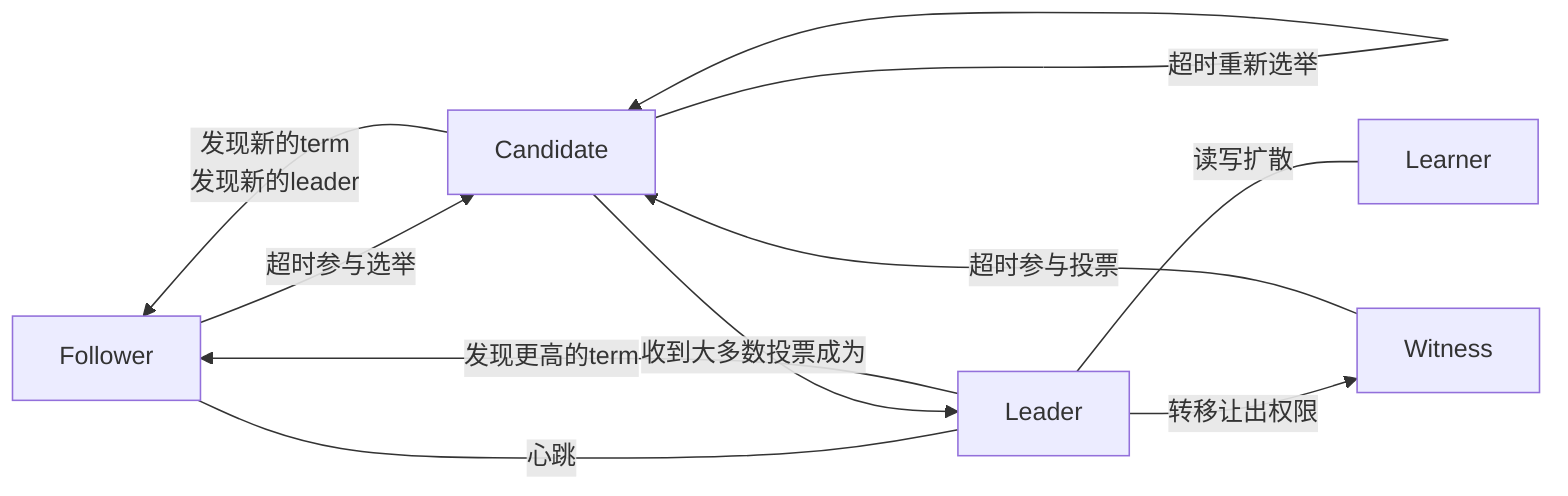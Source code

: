 flowchart LR
    Follower -->|超时参与选举| Candidate
    Witness -->|超时参与投票| Candidate
    Follower  --- |心跳|Leader
    Leader --> |转移让出权限|Witness
    Candidate --> |超时重新选举| Candidate
    Candidate --> |收到大多数投票成为|Leader
    Leader --> |发现更高的term|Follower
    Candidate --> |发现新的term<br>发现新的leader|Follower
    Leader --- |读写扩散|Learner